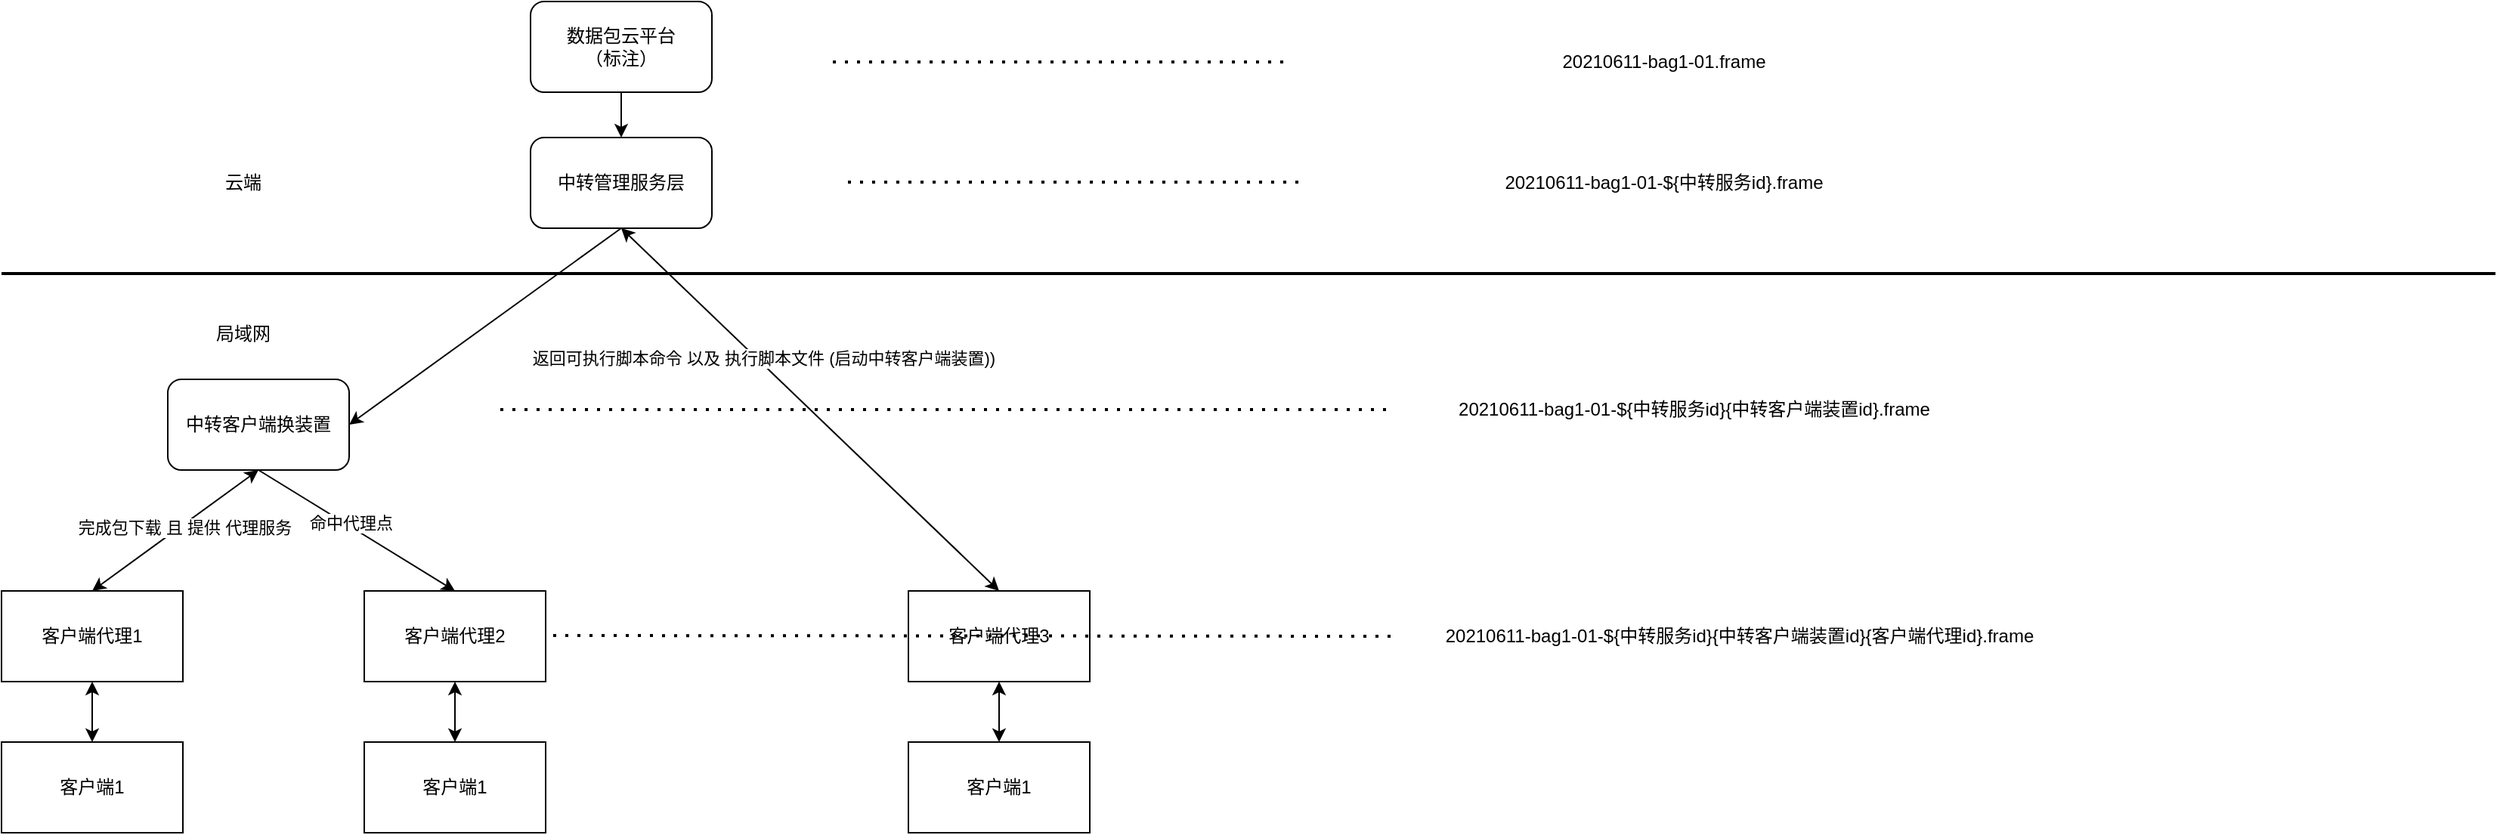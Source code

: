 <mxfile version="14.7.4" type="github">
  <diagram id="tA1-BtXO74qz6d9247cC" name="Page-1">
    <mxGraphModel dx="1340" dy="801" grid="1" gridSize="10" guides="1" tooltips="1" connect="1" arrows="1" fold="1" page="1" pageScale="1" pageWidth="827" pageHeight="1169" math="0" shadow="0">
      <root>
        <mxCell id="0" />
        <mxCell id="1" parent="0" />
        <mxCell id="bGlqDA3MX0pg0jxU6W6w-1" value="客户端1" style="rounded=0;whiteSpace=wrap;html=1;" parent="1" vertex="1">
          <mxGeometry x="10" y="510" width="120" height="60" as="geometry" />
        </mxCell>
        <mxCell id="bGlqDA3MX0pg0jxU6W6w-4" value="客户端代理1" style="rounded=0;whiteSpace=wrap;html=1;" parent="1" vertex="1">
          <mxGeometry x="10" y="410" width="120" height="60" as="geometry" />
        </mxCell>
        <mxCell id="bGlqDA3MX0pg0jxU6W6w-6" value="" style="endArrow=classic;startArrow=classic;html=1;entryX=0.5;entryY=1;entryDx=0;entryDy=0;" parent="1" target="bGlqDA3MX0pg0jxU6W6w-4" edge="1">
          <mxGeometry width="50" height="50" relative="1" as="geometry">
            <mxPoint x="70" y="510" as="sourcePoint" />
            <mxPoint x="30" y="600" as="targetPoint" />
          </mxGeometry>
        </mxCell>
        <mxCell id="bGlqDA3MX0pg0jxU6W6w-7" value="客户端1" style="rounded=0;whiteSpace=wrap;html=1;" parent="1" vertex="1">
          <mxGeometry x="250" y="510" width="120" height="60" as="geometry" />
        </mxCell>
        <mxCell id="bGlqDA3MX0pg0jxU6W6w-8" value="客户端代理2" style="rounded=0;whiteSpace=wrap;html=1;" parent="1" vertex="1">
          <mxGeometry x="250" y="410" width="120" height="60" as="geometry" />
        </mxCell>
        <mxCell id="bGlqDA3MX0pg0jxU6W6w-9" value="" style="endArrow=classic;startArrow=classic;html=1;entryX=0.5;entryY=1;entryDx=0;entryDy=0;" parent="1" target="bGlqDA3MX0pg0jxU6W6w-8" edge="1">
          <mxGeometry width="50" height="50" relative="1" as="geometry">
            <mxPoint x="310" y="510" as="sourcePoint" />
            <mxPoint x="270" y="600" as="targetPoint" />
          </mxGeometry>
        </mxCell>
        <mxCell id="bGlqDA3MX0pg0jxU6W6w-10" value="客户端1" style="rounded=0;whiteSpace=wrap;html=1;" parent="1" vertex="1">
          <mxGeometry x="610" y="510" width="120" height="60" as="geometry" />
        </mxCell>
        <mxCell id="bGlqDA3MX0pg0jxU6W6w-11" value="客户端代理3" style="rounded=0;whiteSpace=wrap;html=1;" parent="1" vertex="1">
          <mxGeometry x="610" y="410" width="120" height="60" as="geometry" />
        </mxCell>
        <mxCell id="bGlqDA3MX0pg0jxU6W6w-12" value="" style="endArrow=classic;startArrow=classic;html=1;entryX=0.5;entryY=1;entryDx=0;entryDy=0;" parent="1" target="bGlqDA3MX0pg0jxU6W6w-11" edge="1">
          <mxGeometry width="50" height="50" relative="1" as="geometry">
            <mxPoint x="670" y="510" as="sourcePoint" />
            <mxPoint x="630" y="600" as="targetPoint" />
          </mxGeometry>
        </mxCell>
        <mxCell id="bGlqDA3MX0pg0jxU6W6w-25" value="" style="edgeStyle=orthogonalEdgeStyle;rounded=0;orthogonalLoop=1;jettySize=auto;html=1;" parent="1" source="bGlqDA3MX0pg0jxU6W6w-13" target="bGlqDA3MX0pg0jxU6W6w-24" edge="1">
          <mxGeometry relative="1" as="geometry" />
        </mxCell>
        <mxCell id="bGlqDA3MX0pg0jxU6W6w-13" value="数据包云平台&lt;br&gt;（标注）" style="rounded=1;whiteSpace=wrap;html=1;" parent="1" vertex="1">
          <mxGeometry x="360" y="20" width="120" height="60" as="geometry" />
        </mxCell>
        <mxCell id="bGlqDA3MX0pg0jxU6W6w-15" value="中转客户端换装置" style="rounded=1;whiteSpace=wrap;html=1;" parent="1" vertex="1">
          <mxGeometry x="120" y="270" width="120" height="60" as="geometry" />
        </mxCell>
        <mxCell id="bGlqDA3MX0pg0jxU6W6w-18" value="" style="endArrow=classic;startArrow=classic;html=1;entryX=0.5;entryY=1;entryDx=0;entryDy=0;exitX=0.5;exitY=0;exitDx=0;exitDy=0;" parent="1" source="bGlqDA3MX0pg0jxU6W6w-4" target="bGlqDA3MX0pg0jxU6W6w-15" edge="1">
          <mxGeometry width="50" height="50" relative="1" as="geometry">
            <mxPoint x="130" y="460" as="sourcePoint" />
            <mxPoint x="280" y="300" as="targetPoint" />
          </mxGeometry>
        </mxCell>
        <mxCell id="bGlqDA3MX0pg0jxU6W6w-19" value="完成包下载 且 提供 代理服务" style="edgeLabel;html=1;align=center;verticalAlign=middle;resizable=0;points=[];" parent="bGlqDA3MX0pg0jxU6W6w-18" vertex="1" connectable="0">
          <mxGeometry x="0.09" y="-1" relative="1" as="geometry">
            <mxPoint as="offset" />
          </mxGeometry>
        </mxCell>
        <mxCell id="bGlqDA3MX0pg0jxU6W6w-22" value="" style="endArrow=classic;html=1;exitX=0.5;exitY=1;exitDx=0;exitDy=0;entryX=0.5;entryY=0;entryDx=0;entryDy=0;" parent="1" source="bGlqDA3MX0pg0jxU6W6w-15" target="bGlqDA3MX0pg0jxU6W6w-8" edge="1">
          <mxGeometry width="50" height="50" relative="1" as="geometry">
            <mxPoint x="410" y="330" as="sourcePoint" />
            <mxPoint x="390" y="420" as="targetPoint" />
          </mxGeometry>
        </mxCell>
        <mxCell id="bGlqDA3MX0pg0jxU6W6w-23" value="命中代理点" style="edgeLabel;html=1;align=center;verticalAlign=middle;resizable=0;points=[];" parent="bGlqDA3MX0pg0jxU6W6w-22" vertex="1" connectable="0">
          <mxGeometry x="-0.079" y="2" relative="1" as="geometry">
            <mxPoint as="offset" />
          </mxGeometry>
        </mxCell>
        <mxCell id="bGlqDA3MX0pg0jxU6W6w-24" value="中转管理服务层" style="rounded=1;whiteSpace=wrap;html=1;" parent="1" vertex="1">
          <mxGeometry x="360" y="110" width="120" height="60" as="geometry" />
        </mxCell>
        <mxCell id="bGlqDA3MX0pg0jxU6W6w-26" value="" style="endArrow=classic;html=1;exitX=0.5;exitY=1;exitDx=0;exitDy=0;entryX=1;entryY=0.5;entryDx=0;entryDy=0;" parent="1" source="bGlqDA3MX0pg0jxU6W6w-24" target="bGlqDA3MX0pg0jxU6W6w-15" edge="1">
          <mxGeometry width="50" height="50" relative="1" as="geometry">
            <mxPoint x="490" y="370" as="sourcePoint" />
            <mxPoint x="340" y="270" as="targetPoint" />
          </mxGeometry>
        </mxCell>
        <mxCell id="bGlqDA3MX0pg0jxU6W6w-28" value="" style="endArrow=classic;startArrow=classic;html=1;entryX=0.5;entryY=1;entryDx=0;entryDy=0;exitX=0.5;exitY=0;exitDx=0;exitDy=0;" parent="1" source="bGlqDA3MX0pg0jxU6W6w-11" target="bGlqDA3MX0pg0jxU6W6w-24" edge="1">
          <mxGeometry width="50" height="50" relative="1" as="geometry">
            <mxPoint x="670" y="420" as="sourcePoint" />
            <mxPoint x="620" y="300" as="targetPoint" />
          </mxGeometry>
        </mxCell>
        <mxCell id="i9nScJfKlexpNecIIrMA-12" value="返回可执行脚本命令 以及 执行脚本文件 (启动中转客户端装置))" style="edgeLabel;html=1;align=center;verticalAlign=middle;resizable=0;points=[];" vertex="1" connectable="0" parent="bGlqDA3MX0pg0jxU6W6w-28">
          <mxGeometry x="0.265" y="-3" relative="1" as="geometry">
            <mxPoint as="offset" />
          </mxGeometry>
        </mxCell>
        <mxCell id="bGlqDA3MX0pg0jxU6W6w-29" value="" style="endArrow=none;html=1;strokeWidth=2;" parent="1" edge="1">
          <mxGeometry width="50" height="50" relative="1" as="geometry">
            <mxPoint x="10" y="200" as="sourcePoint" />
            <mxPoint x="1660" y="200" as="targetPoint" />
          </mxGeometry>
        </mxCell>
        <mxCell id="bGlqDA3MX0pg0jxU6W6w-30" value="云端" style="text;html=1;strokeColor=none;fillColor=none;align=center;verticalAlign=middle;whiteSpace=wrap;rounded=0;" parent="1" vertex="1">
          <mxGeometry x="150" y="130" width="40" height="20" as="geometry" />
        </mxCell>
        <mxCell id="bGlqDA3MX0pg0jxU6W6w-31" value="局域网" style="text;html=1;strokeColor=none;fillColor=none;align=center;verticalAlign=middle;whiteSpace=wrap;rounded=0;" parent="1" vertex="1">
          <mxGeometry x="150" y="230" width="40" height="20" as="geometry" />
        </mxCell>
        <mxCell id="i9nScJfKlexpNecIIrMA-1" value="" style="endArrow=none;dashed=1;html=1;dashPattern=1 3;strokeWidth=2;" edge="1" parent="1">
          <mxGeometry width="50" height="50" relative="1" as="geometry">
            <mxPoint x="560" y="60" as="sourcePoint" />
            <mxPoint x="860" y="60" as="targetPoint" />
          </mxGeometry>
        </mxCell>
        <mxCell id="i9nScJfKlexpNecIIrMA-2" value="20210611-bag1-01.frame" style="text;html=1;strokeColor=none;fillColor=none;align=center;verticalAlign=middle;whiteSpace=wrap;rounded=0;" vertex="1" parent="1">
          <mxGeometry x="910" y="50" width="400" height="20" as="geometry" />
        </mxCell>
        <mxCell id="i9nScJfKlexpNecIIrMA-5" value="20210611-bag1-01-${中转服务id}.frame" style="text;html=1;strokeColor=none;fillColor=none;align=center;verticalAlign=middle;whiteSpace=wrap;rounded=0;" vertex="1" parent="1">
          <mxGeometry x="910" y="130" width="400" height="20" as="geometry" />
        </mxCell>
        <mxCell id="i9nScJfKlexpNecIIrMA-6" value="" style="endArrow=none;dashed=1;html=1;dashPattern=1 3;strokeWidth=2;" edge="1" parent="1">
          <mxGeometry width="50" height="50" relative="1" as="geometry">
            <mxPoint x="570" y="139.5" as="sourcePoint" />
            <mxPoint x="870" y="139.5" as="targetPoint" />
          </mxGeometry>
        </mxCell>
        <mxCell id="i9nScJfKlexpNecIIrMA-7" value="20210611-bag1-01-${中转服务id}{中转客户端装置id}.frame" style="text;html=1;strokeColor=none;fillColor=none;align=center;verticalAlign=middle;whiteSpace=wrap;rounded=0;" vertex="1" parent="1">
          <mxGeometry x="930" y="280" width="400" height="20" as="geometry" />
        </mxCell>
        <mxCell id="i9nScJfKlexpNecIIrMA-8" value="" style="endArrow=none;dashed=1;html=1;dashPattern=1 3;strokeWidth=2;" edge="1" parent="1" target="i9nScJfKlexpNecIIrMA-7">
          <mxGeometry width="50" height="50" relative="1" as="geometry">
            <mxPoint x="340" y="290" as="sourcePoint" />
            <mxPoint x="760" y="260" as="targetPoint" />
          </mxGeometry>
        </mxCell>
        <mxCell id="i9nScJfKlexpNecIIrMA-9" value="" style="endArrow=none;dashed=1;html=1;dashPattern=1 3;strokeWidth=2;" edge="1" parent="1">
          <mxGeometry width="50" height="50" relative="1" as="geometry">
            <mxPoint x="375" y="439.5" as="sourcePoint" />
            <mxPoint x="930" y="440" as="targetPoint" />
          </mxGeometry>
        </mxCell>
        <mxCell id="i9nScJfKlexpNecIIrMA-10" value="20210611-bag1-01-${中转服务id}{中转客户端装置id}{客户端代理id}.frame" style="text;html=1;strokeColor=none;fillColor=none;align=center;verticalAlign=middle;whiteSpace=wrap;rounded=0;" vertex="1" parent="1">
          <mxGeometry x="960" y="430" width="400" height="20" as="geometry" />
        </mxCell>
      </root>
    </mxGraphModel>
  </diagram>
</mxfile>
